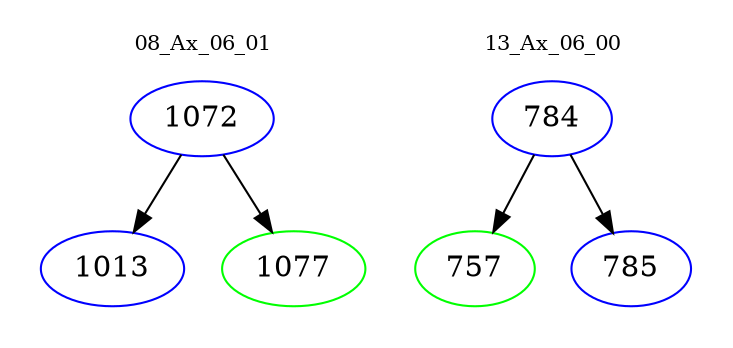 digraph{
subgraph cluster_0 {
color = white
label = "08_Ax_06_01";
fontsize=10;
T0_1072 [label="1072", color="blue"]
T0_1072 -> T0_1013 [color="black"]
T0_1013 [label="1013", color="blue"]
T0_1072 -> T0_1077 [color="black"]
T0_1077 [label="1077", color="green"]
}
subgraph cluster_1 {
color = white
label = "13_Ax_06_00";
fontsize=10;
T1_784 [label="784", color="blue"]
T1_784 -> T1_757 [color="black"]
T1_757 [label="757", color="green"]
T1_784 -> T1_785 [color="black"]
T1_785 [label="785", color="blue"]
}
}
